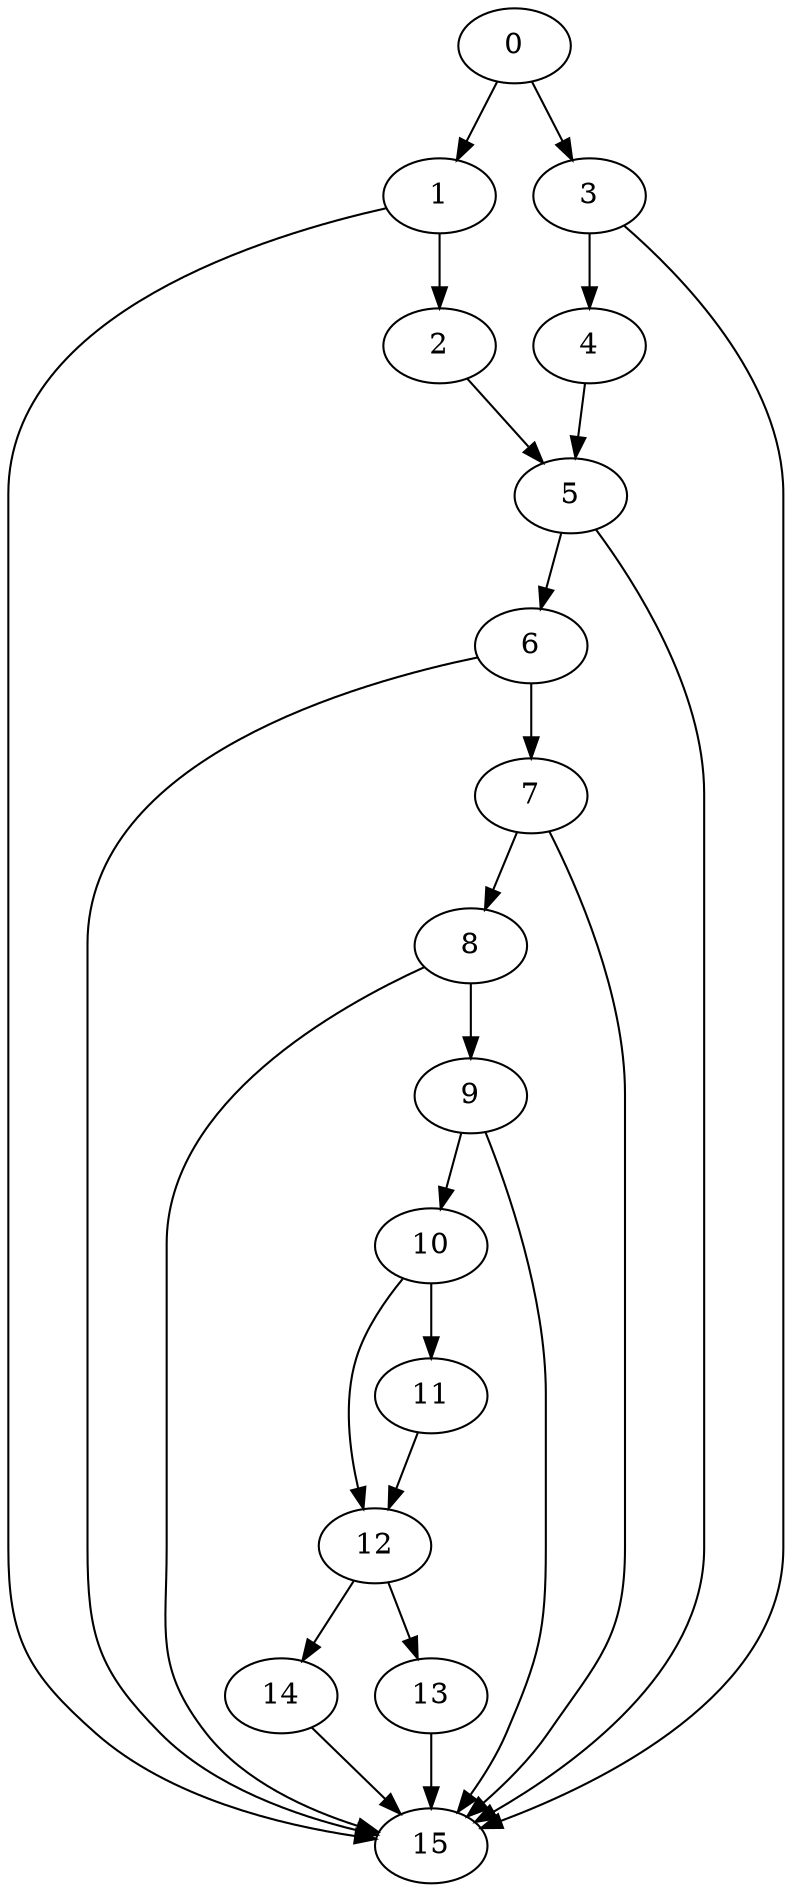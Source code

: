 digraph {
	0
	1
	2
	3
	4
	5
	6
	7
	8
	9
	10
	11
	12
	13
	14
	15
	12 -> 13
	6 -> 7
	8 -> 9
	9 -> 10
	2 -> 5
	4 -> 5
	10 -> 11
	13 -> 15
	1 -> 15
	3 -> 15
	5 -> 15
	7 -> 15
	8 -> 15
	9 -> 15
	6 -> 15
	14 -> 15
	0 -> 1
	1 -> 2
	0 -> 3
	12 -> 14
	3 -> 4
	5 -> 6
	7 -> 8
	10 -> 12
	11 -> 12
}
